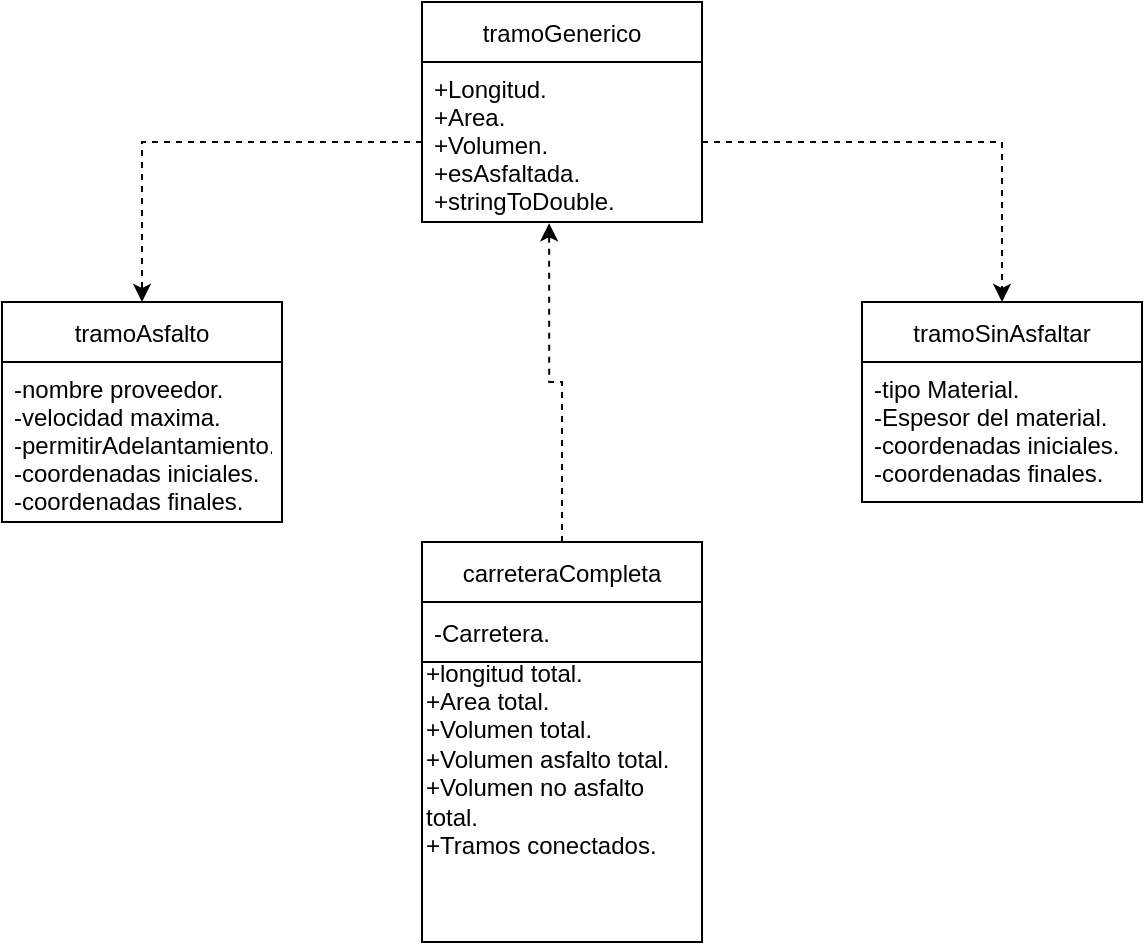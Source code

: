 <mxfile version="16.5.3" type="github">
  <diagram id="vKMjzpnmoTuU4ELQacSz" name="Page-1">
    <mxGraphModel dx="269" dy="569" grid="1" gridSize="10" guides="1" tooltips="1" connect="1" arrows="1" fold="1" page="1" pageScale="1" pageWidth="850" pageHeight="1100" math="0" shadow="0">
      <root>
        <mxCell id="0" />
        <mxCell id="1" parent="0" />
        <mxCell id="D1k-0UgacUQQrUM_D93u-1" value="tramoGenerico" style="swimlane;fontStyle=0;childLayout=stackLayout;horizontal=1;startSize=30;horizontalStack=0;resizeParent=1;resizeParentMax=0;resizeLast=0;collapsible=1;marginBottom=0;" vertex="1" parent="1">
          <mxGeometry x="300" y="10" width="140" height="110" as="geometry" />
        </mxCell>
        <mxCell id="D1k-0UgacUQQrUM_D93u-2" value="+Longitud.&#xa;+Area.&#xa;+Volumen.&#xa;+esAsfaltada.&#xa;+stringToDouble." style="text;strokeColor=none;fillColor=none;align=left;verticalAlign=top;spacingLeft=4;spacingRight=4;overflow=hidden;points=[[0,0.5],[1,0.5]];portConstraint=eastwest;rotatable=0;" vertex="1" parent="D1k-0UgacUQQrUM_D93u-1">
          <mxGeometry y="30" width="140" height="80" as="geometry" />
        </mxCell>
        <mxCell id="D1k-0UgacUQQrUM_D93u-5" value="tramoAsfalto" style="swimlane;fontStyle=0;childLayout=stackLayout;horizontal=1;startSize=30;horizontalStack=0;resizeParent=1;resizeParentMax=0;resizeLast=0;collapsible=1;marginBottom=0;" vertex="1" parent="1">
          <mxGeometry x="90" y="160" width="140" height="110" as="geometry" />
        </mxCell>
        <mxCell id="D1k-0UgacUQQrUM_D93u-6" value="-nombre proveedor.&#xa;-velocidad maxima.&#xa;-permitirAdelantamiento.&#xa;-coordenadas iniciales.&#xa;-coordenadas finales." style="text;strokeColor=none;fillColor=none;align=left;verticalAlign=top;spacingLeft=4;spacingRight=4;overflow=hidden;points=[[0,0.5],[1,0.5]];portConstraint=eastwest;rotatable=0;" vertex="1" parent="D1k-0UgacUQQrUM_D93u-5">
          <mxGeometry y="30" width="140" height="80" as="geometry" />
        </mxCell>
        <mxCell id="D1k-0UgacUQQrUM_D93u-9" value="tramoSinAsfaltar" style="swimlane;fontStyle=0;childLayout=stackLayout;horizontal=1;startSize=30;horizontalStack=0;resizeParent=1;resizeParentMax=0;resizeLast=0;collapsible=1;marginBottom=0;" vertex="1" parent="1">
          <mxGeometry x="520" y="160" width="140" height="100" as="geometry" />
        </mxCell>
        <mxCell id="D1k-0UgacUQQrUM_D93u-10" value="-tipo Material.&#xa;-Espesor del material.&#xa;-coordenadas iniciales.&#xa;-coordenadas finales." style="text;strokeColor=none;fillColor=none;align=left;verticalAlign=top;spacingLeft=4;spacingRight=4;overflow=hidden;points=[[0,0.5],[1,0.5]];portConstraint=eastwest;rotatable=0;" vertex="1" parent="D1k-0UgacUQQrUM_D93u-9">
          <mxGeometry y="30" width="140" height="70" as="geometry" />
        </mxCell>
        <mxCell id="D1k-0UgacUQQrUM_D93u-19" style="edgeStyle=orthogonalEdgeStyle;rounded=0;jumpStyle=none;orthogonalLoop=1;jettySize=auto;html=1;exitX=0.5;exitY=0;exitDx=0;exitDy=0;entryX=0.454;entryY=1.008;entryDx=0;entryDy=0;entryPerimeter=0;dashed=1;strokeColor=default;" edge="1" parent="1" source="D1k-0UgacUQQrUM_D93u-13" target="D1k-0UgacUQQrUM_D93u-2">
          <mxGeometry relative="1" as="geometry" />
        </mxCell>
        <mxCell id="D1k-0UgacUQQrUM_D93u-13" value="carreteraCompleta" style="swimlane;fontStyle=0;childLayout=stackLayout;horizontal=1;startSize=30;horizontalStack=0;resizeParent=1;resizeParentMax=0;resizeLast=0;collapsible=1;marginBottom=0;" vertex="1" parent="1">
          <mxGeometry x="300" y="280" width="140" height="60" as="geometry" />
        </mxCell>
        <mxCell id="D1k-0UgacUQQrUM_D93u-14" value="-Carretera." style="text;strokeColor=none;fillColor=none;align=left;verticalAlign=middle;spacingLeft=4;spacingRight=4;overflow=hidden;points=[[0,0.5],[1,0.5]];portConstraint=eastwest;rotatable=0;" vertex="1" parent="D1k-0UgacUQQrUM_D93u-13">
          <mxGeometry y="30" width="140" height="30" as="geometry" />
        </mxCell>
        <mxCell id="D1k-0UgacUQQrUM_D93u-17" style="edgeStyle=orthogonalEdgeStyle;rounded=0;orthogonalLoop=1;jettySize=auto;html=1;exitX=0;exitY=0.5;exitDx=0;exitDy=0;entryX=0.5;entryY=0;entryDx=0;entryDy=0;strokeColor=default;jumpStyle=none;dashed=1;" edge="1" parent="1" source="D1k-0UgacUQQrUM_D93u-2" target="D1k-0UgacUQQrUM_D93u-5">
          <mxGeometry relative="1" as="geometry" />
        </mxCell>
        <mxCell id="D1k-0UgacUQQrUM_D93u-18" style="edgeStyle=orthogonalEdgeStyle;rounded=0;jumpStyle=none;orthogonalLoop=1;jettySize=auto;html=1;exitX=1;exitY=0.5;exitDx=0;exitDy=0;entryX=0.5;entryY=0;entryDx=0;entryDy=0;dashed=1;strokeColor=default;" edge="1" parent="1" source="D1k-0UgacUQQrUM_D93u-2" target="D1k-0UgacUQQrUM_D93u-9">
          <mxGeometry relative="1" as="geometry" />
        </mxCell>
        <mxCell id="D1k-0UgacUQQrUM_D93u-23" value="+longitud total.&lt;br&gt;+Area total.&lt;br&gt;+Volumen total.&lt;br&gt;+Volumen asfalto total.&lt;br&gt;+Volumen no asfalto total.&lt;br&gt;+Tramos conectados.&lt;br&gt;&lt;br&gt;&lt;br&gt;&amp;nbsp; &amp;nbsp;&amp;nbsp;" style="whiteSpace=wrap;html=1;aspect=fixed;align=left;" vertex="1" parent="1">
          <mxGeometry x="300" y="340" width="140" height="140" as="geometry" />
        </mxCell>
      </root>
    </mxGraphModel>
  </diagram>
</mxfile>
